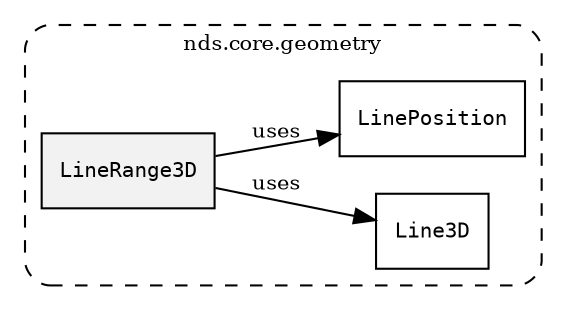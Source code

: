 /**
 * This dot file creates symbol collaboration diagram for LineRange3D.
 */
digraph ZSERIO
{
    node [shape=box, fontsize=10];
    rankdir="LR";
    fontsize=10;
    tooltip="LineRange3D collaboration diagram";

    subgraph "cluster_nds.core.geometry"
    {
        style="dashed, rounded";
        label="nds.core.geometry";
        tooltip="Package nds.core.geometry";
        href="../../../content/packages/nds.core.geometry.html#Package-nds-core-geometry";
        target="_parent";

        "LineRange3D" [style="filled", fillcolor="#0000000D", target="_parent", label=<<font face="monospace"><table align="center" border="0" cellspacing="0" cellpadding="0"><tr><td href="../../../content/packages/nds.core.geometry.html#Structure-LineRange3D" title="Structure defined in nds.core.geometry">LineRange3D</td></tr></table></font>>];
        "Line3D" [target="_parent", label=<<font face="monospace"><table align="center" border="0" cellspacing="0" cellpadding="0"><tr><td href="../../../content/packages/nds.core.geometry.html#Structure-Line3D" title="Structure defined in nds.core.geometry">Line3D</td></tr></table></font>>];
        "LinePosition" [target="_parent", label=<<font face="monospace"><table align="center" border="0" cellspacing="0" cellpadding="0"><tr><td href="../../../content/packages/nds.core.geometry.html#Subtype-LinePosition" title="Subtype defined in nds.core.geometry">LinePosition</td></tr></table></font>>];
    }

    "LineRange3D" -> "Line3D" [label="uses", fontsize=10];
    "LineRange3D" -> "LinePosition" [label="uses", fontsize=10];
}
